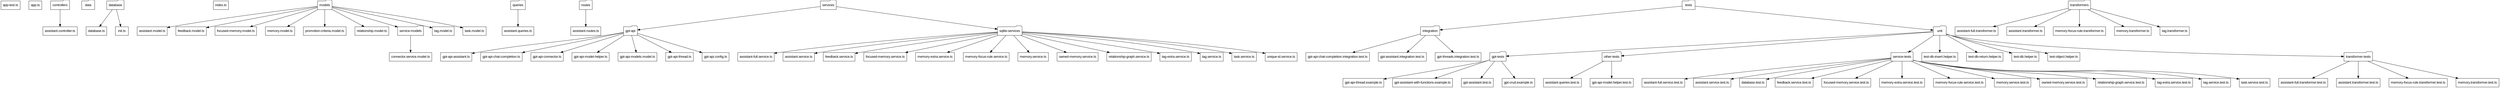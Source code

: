 
digraph G {
  rankdir=TB; // Change layout to Top-to-Bottom
  nodesep=0.5; // Adjust horizontal spacing
  ranksep=1;   // Adjust vertical spacing
  node [fontname="Arial"];
  "app-test.ts" [shape=box];
  "app.ts" [shape=box];
  "controllers" [shape=folder];
  "assistant.controller.ts" [shape=box];
  "data" [shape=folder];
  "database" [shape=folder];
  "database.ts" [shape=box];
  "init.ts" [shape=box];
  "index.ts" [shape=box];
  "models" [shape=folder];
  "assistant.model.ts" [shape=box];
  "feedback.model.ts" [shape=box];
  "focused-memory.model.ts" [shape=box];
  "memory.model.ts" [shape=box];
  "promotion-criteria.model.ts" [shape=box];
  "relationship.model.ts" [shape=box];
  "service-models" [shape=folder];
  "connector.service.model.ts" [shape=box];
  "tag.model.ts" [shape=box];
  "task.model.ts" [shape=box];
  "queries" [shape=folder];
  "assistant.queries.ts" [shape=box];
  "routes" [shape=folder];
  "assistant.routes.ts" [shape=box];
  "services" [shape=folder];
  "gpt-api" [shape=folder];
  "gpt-api-assistant.ts" [shape=box];
  "gpt-api-chat-completion.ts" [shape=box];
  "gpt-api-connector.ts" [shape=box];
  "gpt-api-model-helper.ts" [shape=box];
  "gpt-api-models.model.ts" [shape=box];
  "gpt-api-thread.ts" [shape=box];
  "gpt-api.config.ts" [shape=box];
  "sqlite-services" [shape=folder];
  "assistant-full.service.ts" [shape=box];
  "assistant.service.ts" [shape=box];
  "feedback.service.ts" [shape=box];
  "focused-memory.service.ts" [shape=box];
  "memory-extra.service.ts" [shape=box];
  "memory-focus-rule.service.ts" [shape=box];
  "memory.service.ts" [shape=box];
  "owned-memory.service.ts" [shape=box];
  "relationship-graph.service.ts" [shape=box];
  "tag-extra.service.ts" [shape=box];
  "tag.service.ts" [shape=box];
  "task.service.ts" [shape=box];
  "unique-id.service.ts" [shape=box];
  "tests" [shape=folder];
  "integration" [shape=folder];
  "gpt-api-chat-completion.integration.test.ts" [shape=box];
  "gpt-assistant.integration.test.ts" [shape=box];
  "gpt-threads.integration.test.ts" [shape=box];
  "unit" [shape=folder];
  "gpt-tests" [shape=folder];
  "gpt-api-thread.example.ts" [shape=box];
  "gpt-assistant-with-functions.example.ts" [shape=box];
  "gpt-assistant.test.ts" [shape=box];
  "gpt-crud.example.ts" [shape=box];
  "other-tests" [shape=folder];
  "assistant.queries.test.ts" [shape=box];
  "gpt-api-model.helper.test.ts" [shape=box];
  "service-tests" [shape=folder];
  "assistant-full.service.test.ts" [shape=box];
  "assistant.service.test.ts" [shape=box];
  "database.test.ts" [shape=box];
  "feedback.service.test.ts" [shape=box];
  "focused-memory.service.test.ts" [shape=box];
  "memory-extra.service.test.ts" [shape=box];
  "memory-focus-rule.service.test.ts" [shape=box];
  "memory.service.test.ts" [shape=box];
  "owned-memory.service.test.ts" [shape=box];
  "relationship-graph.service.test.ts" [shape=box];
  "tag-extra.service.test.ts" [shape=box];
  "tag.service.test.ts" [shape=box];
  "task.service.test.ts" [shape=box];
  "test-db-insert.helper.ts" [shape=box];
  "test-db-return.helper.ts" [shape=box];
  "test-db.helper.ts" [shape=box];
  "test-object.helper.ts" [shape=box];
  "transformer-tests" [shape=folder];
  "assistant-full.transformer.test.ts" [shape=box];
  "assistant.transformer.test.ts" [shape=box];
  "memory-focus-rule.transformer.test.ts" [shape=box];
  "memory.transformer.test.ts" [shape=box];
  "transformers" [shape=folder];
  "assistant-full.transformer.ts" [shape=box];
  "assistant.transformer.ts" [shape=box];
  "memory-focus-rule.transformer.ts" [shape=box];
  "memory.transformer.ts" [shape=box];
  "tag.transformer.ts" [shape=box];
  "controllers" -> "assistant.controller.ts";
  "database" -> "database.ts";
  "database" -> "init.ts";
  "models" -> "assistant.model.ts";
  "models" -> "feedback.model.ts";
  "models" -> "focused-memory.model.ts";
  "models" -> "memory.model.ts";
  "models" -> "promotion-criteria.model.ts";
  "models" -> "relationship.model.ts";
  "models" -> "service-models";
  "service-models" -> "connector.service.model.ts";
  "models" -> "tag.model.ts";
  "models" -> "task.model.ts";
  "queries" -> "assistant.queries.ts";
  "routes" -> "assistant.routes.ts";
  "services" -> "gpt-api";
  "gpt-api" -> "gpt-api-assistant.ts";
  "gpt-api" -> "gpt-api-chat-completion.ts";
  "gpt-api" -> "gpt-api-connector.ts";
  "gpt-api" -> "gpt-api-model-helper.ts";
  "gpt-api" -> "gpt-api-models.model.ts";
  "gpt-api" -> "gpt-api-thread.ts";
  "gpt-api" -> "gpt-api.config.ts";
  "services" -> "sqlite-services";
  "sqlite-services" -> "assistant-full.service.ts";
  "sqlite-services" -> "assistant.service.ts";
  "sqlite-services" -> "feedback.service.ts";
  "sqlite-services" -> "focused-memory.service.ts";
  "sqlite-services" -> "memory-extra.service.ts";
  "sqlite-services" -> "memory-focus-rule.service.ts";
  "sqlite-services" -> "memory.service.ts";
  "sqlite-services" -> "owned-memory.service.ts";
  "sqlite-services" -> "relationship-graph.service.ts";
  "sqlite-services" -> "tag-extra.service.ts";
  "sqlite-services" -> "tag.service.ts";
  "sqlite-services" -> "task.service.ts";
  "sqlite-services" -> "unique-id.service.ts";
  "tests" -> "integration";
  "integration" -> "gpt-api-chat-completion.integration.test.ts";
  "integration" -> "gpt-assistant.integration.test.ts";
  "integration" -> "gpt-threads.integration.test.ts";
  "tests" -> "unit";
  "unit" -> "gpt-tests";
  "gpt-tests" -> "gpt-api-thread.example.ts";
  "gpt-tests" -> "gpt-assistant-with-functions.example.ts";
  "gpt-tests" -> "gpt-assistant.test.ts";
  "gpt-tests" -> "gpt-crud.example.ts";
  "unit" -> "other-tests";
  "other-tests" -> "assistant.queries.test.ts";
  "other-tests" -> "gpt-api-model.helper.test.ts";
  "unit" -> "service-tests";
  "service-tests" -> "assistant-full.service.test.ts";
  "service-tests" -> "assistant.service.test.ts";
  "service-tests" -> "database.test.ts";
  "service-tests" -> "feedback.service.test.ts";
  "service-tests" -> "focused-memory.service.test.ts";
  "service-tests" -> "memory-extra.service.test.ts";
  "service-tests" -> "memory-focus-rule.service.test.ts";
  "service-tests" -> "memory.service.test.ts";
  "service-tests" -> "owned-memory.service.test.ts";
  "service-tests" -> "relationship-graph.service.test.ts";
  "service-tests" -> "tag-extra.service.test.ts";
  "service-tests" -> "tag.service.test.ts";
  "service-tests" -> "task.service.test.ts";
  "unit" -> "test-db-insert.helper.ts";
  "unit" -> "test-db-return.helper.ts";
  "unit" -> "test-db.helper.ts";
  "unit" -> "test-object.helper.ts";
  "unit" -> "transformer-tests";
  "transformer-tests" -> "assistant-full.transformer.test.ts";
  "transformer-tests" -> "assistant.transformer.test.ts";
  "transformer-tests" -> "memory-focus-rule.transformer.test.ts";
  "transformer-tests" -> "memory.transformer.test.ts";
  "transformers" -> "assistant-full.transformer.ts";
  "transformers" -> "assistant.transformer.ts";
  "transformers" -> "memory-focus-rule.transformer.ts";
  "transformers" -> "memory.transformer.ts";
  "transformers" -> "tag.transformer.ts"
}
